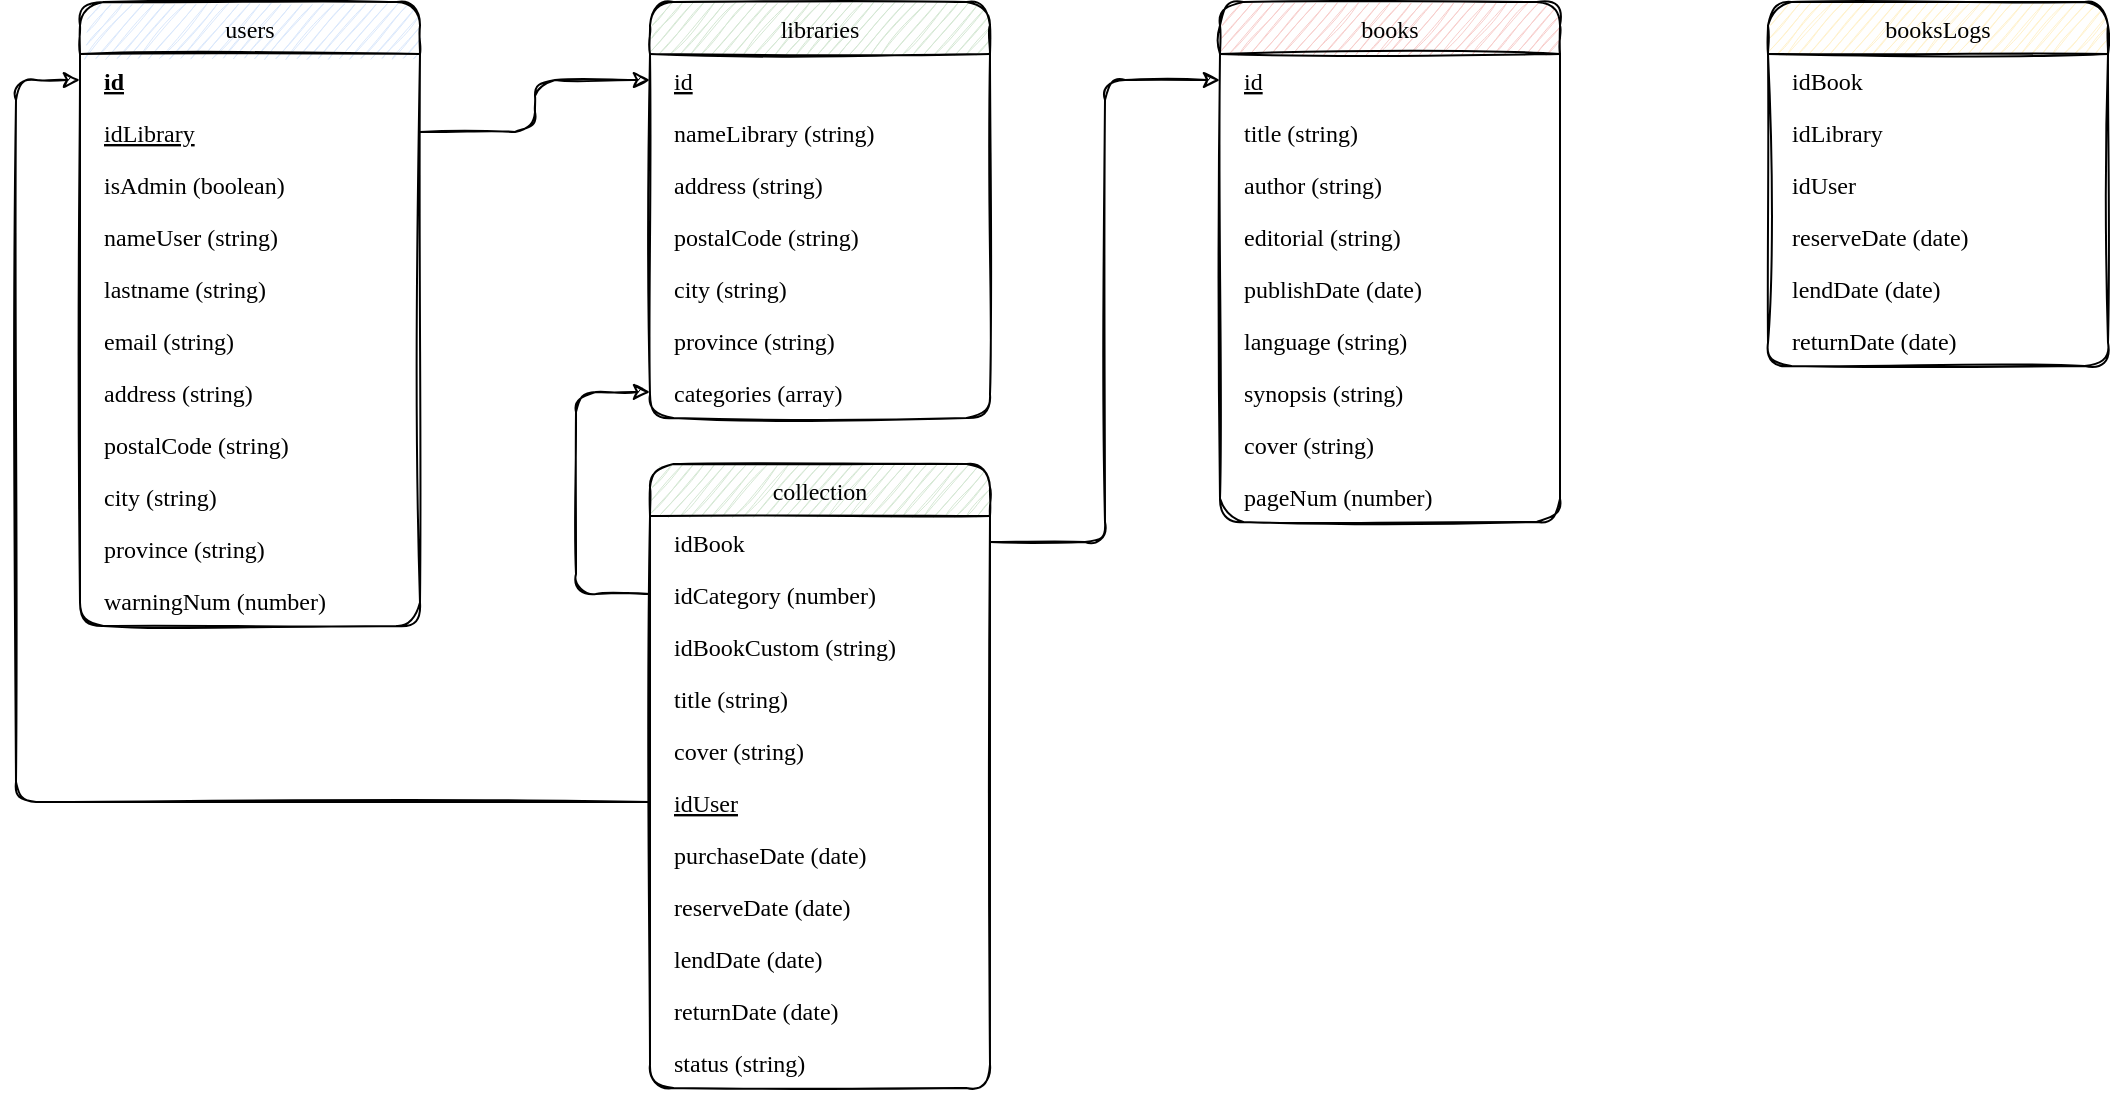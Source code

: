 <mxfile version="13.10.9" type="github">
  <diagram id="acLD0W_w8oIIyhGPg7Ok" name="Página-1">
    <mxGraphModel dx="791" dy="595" grid="0" gridSize="10" guides="1" tooltips="1" connect="1" arrows="1" fold="1" page="1" pageScale="1" pageWidth="1169" pageHeight="827" math="0" shadow="0">
      <root>
        <mxCell id="0" />
        <mxCell id="1" parent="0" />
        <mxCell id="sIiYjzBL_RoDaTGsPlHt-1" value="users" style="swimlane;fontStyle=0;childLayout=stackLayout;horizontal=1;startSize=26;horizontalStack=0;resizeParent=1;resizeParentMax=0;resizeLast=0;collapsible=1;marginBottom=0;swimlaneFillColor=none;fillColor=#dae8fc;rounded=1;glass=0;swimlaneLine=1;shadow=0;sketch=1;fontFamily=Montserrat;fontSource=https%3A%2F%2Ffonts.googleapis.com%2Fcss%3Ffamily%3DMontserrat;" vertex="1" parent="1">
          <mxGeometry x="70" y="60" width="170" height="312" as="geometry" />
        </mxCell>
        <mxCell id="sIiYjzBL_RoDaTGsPlHt-2" value="id" style="text;strokeColor=none;fillColor=none;align=left;verticalAlign=top;spacingLeft=10;spacingRight=10;overflow=hidden;rotatable=0;points=[[0,0.5],[1,0.5]];portConstraint=eastwest;fontFamily=Montserrat;fontSource=https%3A%2F%2Ffonts.googleapis.com%2Fcss%3Ffamily%3DMontserrat;spacingBottom=0;spacingTop=0;fontStyle=5" vertex="1" parent="sIiYjzBL_RoDaTGsPlHt-1">
          <mxGeometry y="26" width="170" height="26" as="geometry" />
        </mxCell>
        <mxCell id="sIiYjzBL_RoDaTGsPlHt-3" value="idLibrary" style="text;strokeColor=none;fillColor=none;align=left;verticalAlign=top;spacingLeft=10;spacingRight=10;overflow=hidden;rotatable=0;points=[[0,0.5],[1,0.5]];portConstraint=eastwest;fontFamily=Montserrat;fontSource=https%3A%2F%2Ffonts.googleapis.com%2Fcss%3Ffamily%3DMontserrat;spacingBottom=0;spacingTop=0;fontStyle=4" vertex="1" parent="sIiYjzBL_RoDaTGsPlHt-1">
          <mxGeometry y="52" width="170" height="26" as="geometry" />
        </mxCell>
        <mxCell id="sIiYjzBL_RoDaTGsPlHt-4" value="isAdmin (boolean)" style="text;strokeColor=none;fillColor=none;align=left;verticalAlign=top;spacingLeft=10;spacingRight=10;overflow=hidden;rotatable=0;points=[[0,0.5],[1,0.5]];portConstraint=eastwest;fontFamily=Montserrat;fontSource=https%3A%2F%2Ffonts.googleapis.com%2Fcss%3Ffamily%3DMontserrat;spacingBottom=0;spacingTop=0;" vertex="1" parent="sIiYjzBL_RoDaTGsPlHt-1">
          <mxGeometry y="78" width="170" height="26" as="geometry" />
        </mxCell>
        <mxCell id="sIiYjzBL_RoDaTGsPlHt-5" value="nameUser (string)" style="text;strokeColor=none;fillColor=none;align=left;verticalAlign=top;spacingLeft=10;spacingRight=10;overflow=hidden;rotatable=0;points=[[0,0.5],[1,0.5]];portConstraint=eastwest;fontFamily=Montserrat;fontSource=https%3A%2F%2Ffonts.googleapis.com%2Fcss%3Ffamily%3DMontserrat;spacingBottom=0;spacingTop=0;" vertex="1" parent="sIiYjzBL_RoDaTGsPlHt-1">
          <mxGeometry y="104" width="170" height="26" as="geometry" />
        </mxCell>
        <mxCell id="sIiYjzBL_RoDaTGsPlHt-6" value="lastname (string)" style="text;strokeColor=none;fillColor=none;align=left;verticalAlign=top;spacingLeft=10;spacingRight=10;overflow=hidden;rotatable=0;points=[[0,0.5],[1,0.5]];portConstraint=eastwest;fontFamily=Montserrat;fontSource=https%3A%2F%2Ffonts.googleapis.com%2Fcss%3Ffamily%3DMontserrat;spacingBottom=0;spacingTop=0;" vertex="1" parent="sIiYjzBL_RoDaTGsPlHt-1">
          <mxGeometry y="130" width="170" height="26" as="geometry" />
        </mxCell>
        <mxCell id="sIiYjzBL_RoDaTGsPlHt-7" value="email (string)" style="text;strokeColor=none;fillColor=none;align=left;verticalAlign=top;spacingLeft=10;spacingRight=10;overflow=hidden;rotatable=0;points=[[0,0.5],[1,0.5]];portConstraint=eastwest;fontFamily=Montserrat;fontSource=https%3A%2F%2Ffonts.googleapis.com%2Fcss%3Ffamily%3DMontserrat;spacingBottom=0;spacingTop=0;" vertex="1" parent="sIiYjzBL_RoDaTGsPlHt-1">
          <mxGeometry y="156" width="170" height="26" as="geometry" />
        </mxCell>
        <mxCell id="sIiYjzBL_RoDaTGsPlHt-8" value="address (string)" style="text;strokeColor=none;fillColor=none;align=left;verticalAlign=top;spacingLeft=10;spacingRight=10;overflow=hidden;rotatable=0;points=[[0,0.5],[1,0.5]];portConstraint=eastwest;fontFamily=Montserrat;fontSource=https%3A%2F%2Ffonts.googleapis.com%2Fcss%3Ffamily%3DMontserrat;spacingBottom=0;spacingTop=0;" vertex="1" parent="sIiYjzBL_RoDaTGsPlHt-1">
          <mxGeometry y="182" width="170" height="26" as="geometry" />
        </mxCell>
        <mxCell id="sIiYjzBL_RoDaTGsPlHt-9" value="postalCode (string)" style="text;strokeColor=none;fillColor=none;align=left;verticalAlign=top;spacingLeft=10;spacingRight=10;overflow=hidden;rotatable=0;points=[[0,0.5],[1,0.5]];portConstraint=eastwest;fontFamily=Montserrat;fontSource=https%3A%2F%2Ffonts.googleapis.com%2Fcss%3Ffamily%3DMontserrat;spacingBottom=0;spacingTop=0;" vertex="1" parent="sIiYjzBL_RoDaTGsPlHt-1">
          <mxGeometry y="208" width="170" height="26" as="geometry" />
        </mxCell>
        <mxCell id="sIiYjzBL_RoDaTGsPlHt-10" value="city (string)" style="text;strokeColor=none;fillColor=none;align=left;verticalAlign=top;spacingLeft=10;spacingRight=10;overflow=hidden;rotatable=0;points=[[0,0.5],[1,0.5]];portConstraint=eastwest;fontFamily=Montserrat;fontSource=https%3A%2F%2Ffonts.googleapis.com%2Fcss%3Ffamily%3DMontserrat;spacingBottom=0;spacingTop=0;" vertex="1" parent="sIiYjzBL_RoDaTGsPlHt-1">
          <mxGeometry y="234" width="170" height="26" as="geometry" />
        </mxCell>
        <mxCell id="sIiYjzBL_RoDaTGsPlHt-11" value="province (string)" style="text;strokeColor=none;fillColor=none;align=left;verticalAlign=top;spacingLeft=10;spacingRight=10;overflow=hidden;rotatable=0;points=[[0,0.5],[1,0.5]];portConstraint=eastwest;fontFamily=Montserrat;fontSource=https%3A%2F%2Ffonts.googleapis.com%2Fcss%3Ffamily%3DMontserrat;spacingBottom=0;spacingTop=0;" vertex="1" parent="sIiYjzBL_RoDaTGsPlHt-1">
          <mxGeometry y="260" width="170" height="26" as="geometry" />
        </mxCell>
        <mxCell id="sIiYjzBL_RoDaTGsPlHt-12" value="warningNum (number)" style="text;strokeColor=none;fillColor=none;align=left;verticalAlign=top;spacingLeft=10;spacingRight=10;overflow=hidden;rotatable=0;points=[[0,0.5],[1,0.5]];portConstraint=eastwest;fontFamily=Montserrat;fontSource=https%3A%2F%2Ffonts.googleapis.com%2Fcss%3Ffamily%3DMontserrat;spacingBottom=0;spacingTop=0;" vertex="1" parent="sIiYjzBL_RoDaTGsPlHt-1">
          <mxGeometry y="286" width="170" height="26" as="geometry" />
        </mxCell>
        <mxCell id="sIiYjzBL_RoDaTGsPlHt-13" value="libraries" style="swimlane;fontStyle=0;childLayout=stackLayout;horizontal=1;startSize=26;horizontalStack=0;resizeParent=1;resizeParentMax=0;resizeLast=0;collapsible=1;marginBottom=0;swimlaneFillColor=none;fillColor=#d5e8d4;rounded=1;glass=0;swimlaneLine=1;shadow=0;sketch=1;fontFamily=Montserrat;fontSource=https%3A%2F%2Ffonts.googleapis.com%2Fcss%3Ffamily%3DMontserrat;spacing=2;spacingTop=0;" vertex="1" parent="1">
          <mxGeometry x="355" y="60" width="170" height="208" as="geometry" />
        </mxCell>
        <mxCell id="sIiYjzBL_RoDaTGsPlHt-14" value="id" style="text;strokeColor=none;fillColor=none;align=left;verticalAlign=top;spacingLeft=10;spacingRight=10;overflow=hidden;rotatable=0;points=[[0,0.5],[1,0.5]];portConstraint=eastwest;fontFamily=Montserrat;fontSource=https%3A%2F%2Ffonts.googleapis.com%2Fcss%3Ffamily%3DMontserrat;spacingBottom=0;spacingTop=0;fontStyle=4" vertex="1" parent="sIiYjzBL_RoDaTGsPlHt-13">
          <mxGeometry y="26" width="170" height="26" as="geometry" />
        </mxCell>
        <mxCell id="sIiYjzBL_RoDaTGsPlHt-15" value="nameLibrary (string)" style="text;strokeColor=none;fillColor=none;align=left;verticalAlign=top;spacingLeft=10;spacingRight=10;overflow=hidden;rotatable=0;points=[[0,0.5],[1,0.5]];portConstraint=eastwest;fontFamily=Montserrat;fontSource=https%3A%2F%2Ffonts.googleapis.com%2Fcss%3Ffamily%3DMontserrat;spacingBottom=0;spacingTop=0;" vertex="1" parent="sIiYjzBL_RoDaTGsPlHt-13">
          <mxGeometry y="52" width="170" height="26" as="geometry" />
        </mxCell>
        <mxCell id="sIiYjzBL_RoDaTGsPlHt-20" value="address (string)" style="text;strokeColor=none;fillColor=none;align=left;verticalAlign=top;spacingLeft=10;spacingRight=10;overflow=hidden;rotatable=0;points=[[0,0.5],[1,0.5]];portConstraint=eastwest;fontFamily=Montserrat;fontSource=https%3A%2F%2Ffonts.googleapis.com%2Fcss%3Ffamily%3DMontserrat;spacingBottom=0;spacingTop=0;" vertex="1" parent="sIiYjzBL_RoDaTGsPlHt-13">
          <mxGeometry y="78" width="170" height="26" as="geometry" />
        </mxCell>
        <mxCell id="sIiYjzBL_RoDaTGsPlHt-21" value="postalCode (string)" style="text;strokeColor=none;fillColor=none;align=left;verticalAlign=top;spacingLeft=10;spacingRight=10;overflow=hidden;rotatable=0;points=[[0,0.5],[1,0.5]];portConstraint=eastwest;fontFamily=Montserrat;fontSource=https%3A%2F%2Ffonts.googleapis.com%2Fcss%3Ffamily%3DMontserrat;spacingBottom=0;spacingTop=0;" vertex="1" parent="sIiYjzBL_RoDaTGsPlHt-13">
          <mxGeometry y="104" width="170" height="26" as="geometry" />
        </mxCell>
        <mxCell id="sIiYjzBL_RoDaTGsPlHt-22" value="city (string)" style="text;strokeColor=none;fillColor=none;align=left;verticalAlign=top;spacingLeft=10;spacingRight=10;overflow=hidden;rotatable=0;points=[[0,0.5],[1,0.5]];portConstraint=eastwest;fontFamily=Montserrat;fontSource=https%3A%2F%2Ffonts.googleapis.com%2Fcss%3Ffamily%3DMontserrat;spacingBottom=0;spacingTop=0;" vertex="1" parent="sIiYjzBL_RoDaTGsPlHt-13">
          <mxGeometry y="130" width="170" height="26" as="geometry" />
        </mxCell>
        <mxCell id="sIiYjzBL_RoDaTGsPlHt-23" value="province (string)" style="text;strokeColor=none;fillColor=none;align=left;verticalAlign=top;spacingLeft=10;spacingRight=10;overflow=hidden;rotatable=0;points=[[0,0.5],[1,0.5]];portConstraint=eastwest;fontFamily=Montserrat;fontSource=https%3A%2F%2Ffonts.googleapis.com%2Fcss%3Ffamily%3DMontserrat;spacingBottom=0;spacingTop=0;" vertex="1" parent="sIiYjzBL_RoDaTGsPlHt-13">
          <mxGeometry y="156" width="170" height="26" as="geometry" />
        </mxCell>
        <mxCell id="sIiYjzBL_RoDaTGsPlHt-24" value="categories (array)" style="text;strokeColor=none;fillColor=none;align=left;verticalAlign=top;spacingLeft=10;spacingRight=10;overflow=hidden;rotatable=0;points=[[0,0.5],[1,0.5]];portConstraint=eastwest;fontFamily=Montserrat;fontSource=https%3A%2F%2Ffonts.googleapis.com%2Fcss%3Ffamily%3DMontserrat;spacingBottom=0;spacingTop=0;" vertex="1" parent="sIiYjzBL_RoDaTGsPlHt-13">
          <mxGeometry y="182" width="170" height="26" as="geometry" />
        </mxCell>
        <mxCell id="sIiYjzBL_RoDaTGsPlHt-25" value="books" style="swimlane;fontStyle=0;childLayout=stackLayout;horizontal=1;startSize=26;horizontalStack=0;resizeParent=1;resizeParentMax=0;resizeLast=0;collapsible=1;marginBottom=0;swimlaneFillColor=none;fillColor=#f8cecc;rounded=1;glass=0;swimlaneLine=1;shadow=0;sketch=1;fontFamily=Montserrat;fontSource=https%3A%2F%2Ffonts.googleapis.com%2Fcss%3Ffamily%3DMontserrat;" vertex="1" parent="1">
          <mxGeometry x="640" y="60" width="170" height="260" as="geometry" />
        </mxCell>
        <mxCell id="sIiYjzBL_RoDaTGsPlHt-26" value="id" style="text;strokeColor=none;fillColor=none;align=left;verticalAlign=top;spacingLeft=10;spacingRight=10;overflow=hidden;rotatable=0;points=[[0,0.5],[1,0.5]];portConstraint=eastwest;fontFamily=Montserrat;fontSource=https%3A%2F%2Ffonts.googleapis.com%2Fcss%3Ffamily%3DMontserrat;spacingBottom=0;spacingTop=0;fontStyle=4" vertex="1" parent="sIiYjzBL_RoDaTGsPlHt-25">
          <mxGeometry y="26" width="170" height="26" as="geometry" />
        </mxCell>
        <mxCell id="sIiYjzBL_RoDaTGsPlHt-27" value="title (string)" style="text;strokeColor=none;fillColor=none;align=left;verticalAlign=top;spacingLeft=10;spacingRight=10;overflow=hidden;rotatable=0;points=[[0,0.5],[1,0.5]];portConstraint=eastwest;fontFamily=Montserrat;fontSource=https%3A%2F%2Ffonts.googleapis.com%2Fcss%3Ffamily%3DMontserrat;rounded=0;glass=0;shadow=0;sketch=0;spacing=2;spacingBottom=0;spacingTop=0;" vertex="1" parent="sIiYjzBL_RoDaTGsPlHt-25">
          <mxGeometry y="52" width="170" height="26" as="geometry" />
        </mxCell>
        <mxCell id="sIiYjzBL_RoDaTGsPlHt-28" value="author (string)" style="text;strokeColor=none;fillColor=none;align=left;verticalAlign=top;spacingLeft=10;spacingRight=10;overflow=hidden;rotatable=0;points=[[0,0.5],[1,0.5]];portConstraint=eastwest;fontFamily=Montserrat;fontSource=https%3A%2F%2Ffonts.googleapis.com%2Fcss%3Ffamily%3DMontserrat;spacingBottom=0;spacingTop=0;" vertex="1" parent="sIiYjzBL_RoDaTGsPlHt-25">
          <mxGeometry y="78" width="170" height="26" as="geometry" />
        </mxCell>
        <mxCell id="sIiYjzBL_RoDaTGsPlHt-29" value="editorial (string)" style="text;strokeColor=none;fillColor=none;align=left;verticalAlign=top;spacingLeft=10;spacingRight=10;overflow=hidden;rotatable=0;points=[[0,0.5],[1,0.5]];portConstraint=eastwest;fontFamily=Montserrat;fontSource=https%3A%2F%2Ffonts.googleapis.com%2Fcss%3Ffamily%3DMontserrat;" vertex="1" parent="sIiYjzBL_RoDaTGsPlHt-25">
          <mxGeometry y="104" width="170" height="26" as="geometry" />
        </mxCell>
        <mxCell id="sIiYjzBL_RoDaTGsPlHt-30" value="publishDate (date)" style="text;strokeColor=none;fillColor=none;align=left;verticalAlign=top;spacingLeft=10;spacingRight=10;overflow=hidden;rotatable=0;points=[[0,0.5],[1,0.5]];portConstraint=eastwest;fontFamily=Montserrat;fontSource=https%3A%2F%2Ffonts.googleapis.com%2Fcss%3Ffamily%3DMontserrat;spacingBottom=0;spacingTop=0;" vertex="1" parent="sIiYjzBL_RoDaTGsPlHt-25">
          <mxGeometry y="130" width="170" height="26" as="geometry" />
        </mxCell>
        <mxCell id="sIiYjzBL_RoDaTGsPlHt-31" value="language (string)" style="text;strokeColor=none;fillColor=none;align=left;verticalAlign=top;spacingLeft=10;spacingRight=10;overflow=hidden;rotatable=0;points=[[0,0.5],[1,0.5]];portConstraint=eastwest;fontFamily=Montserrat;fontSource=https%3A%2F%2Ffonts.googleapis.com%2Fcss%3Ffamily%3DMontserrat;spacingBottom=0;spacingTop=0;" vertex="1" parent="sIiYjzBL_RoDaTGsPlHt-25">
          <mxGeometry y="156" width="170" height="26" as="geometry" />
        </mxCell>
        <mxCell id="sIiYjzBL_RoDaTGsPlHt-32" value="synopsis (string)" style="text;strokeColor=none;fillColor=none;align=left;verticalAlign=top;spacingLeft=10;spacingRight=10;overflow=hidden;rotatable=0;points=[[0,0.5],[1,0.5]];portConstraint=eastwest;fontFamily=Montserrat;fontSource=https%3A%2F%2Ffonts.googleapis.com%2Fcss%3Ffamily%3DMontserrat;spacingBottom=0;spacingTop=0;" vertex="1" parent="sIiYjzBL_RoDaTGsPlHt-25">
          <mxGeometry y="182" width="170" height="26" as="geometry" />
        </mxCell>
        <mxCell id="sIiYjzBL_RoDaTGsPlHt-33" value="cover (string)" style="text;strokeColor=none;fillColor=none;align=left;verticalAlign=top;spacingLeft=10;spacingRight=10;overflow=hidden;rotatable=0;points=[[0,0.5],[1,0.5]];portConstraint=eastwest;fontFamily=Montserrat;fontSource=https%3A%2F%2Ffonts.googleapis.com%2Fcss%3Ffamily%3DMontserrat;spacingBottom=0;spacingTop=0;" vertex="1" parent="sIiYjzBL_RoDaTGsPlHt-25">
          <mxGeometry y="208" width="170" height="26" as="geometry" />
        </mxCell>
        <mxCell id="sIiYjzBL_RoDaTGsPlHt-34" value="pageNum (number)" style="text;strokeColor=none;fillColor=none;align=left;verticalAlign=top;spacingLeft=10;spacingRight=10;overflow=hidden;rotatable=0;points=[[0,0.5],[1,0.5]];portConstraint=eastwest;fontFamily=Montserrat;fontSource=https%3A%2F%2Ffonts.googleapis.com%2Fcss%3Ffamily%3DMontserrat;spacingBottom=0;spacingTop=0;" vertex="1" parent="sIiYjzBL_RoDaTGsPlHt-25">
          <mxGeometry y="234" width="170" height="26" as="geometry" />
        </mxCell>
        <mxCell id="sIiYjzBL_RoDaTGsPlHt-35" value="collection" style="swimlane;fontStyle=0;childLayout=stackLayout;horizontal=1;startSize=26;horizontalStack=0;resizeParent=1;resizeParentMax=0;resizeLast=0;collapsible=1;marginBottom=0;swimlaneFillColor=none;fillColor=#d5e8d4;rounded=1;glass=0;swimlaneLine=1;shadow=0;sketch=1;fontFamily=Montserrat;fontSource=https%3A%2F%2Ffonts.googleapis.com%2Fcss%3Ffamily%3DMontserrat;spacing=2;spacingTop=0;" vertex="1" parent="1">
          <mxGeometry x="355" y="291" width="170" height="312" as="geometry" />
        </mxCell>
        <mxCell id="sIiYjzBL_RoDaTGsPlHt-36" value="idBook&#xa;" style="text;strokeColor=none;fillColor=none;align=left;verticalAlign=top;spacingLeft=10;spacingRight=10;overflow=hidden;rotatable=0;points=[[0,0.5],[1,0.5]];portConstraint=eastwest;fontFamily=Montserrat;fontSource=https%3A%2F%2Ffonts.googleapis.com%2Fcss%3Ffamily%3DMontserrat;spacingBottom=0;spacingTop=0;" vertex="1" parent="sIiYjzBL_RoDaTGsPlHt-35">
          <mxGeometry y="26" width="170" height="26" as="geometry" />
        </mxCell>
        <mxCell id="sIiYjzBL_RoDaTGsPlHt-37" value="idCategory (number)" style="text;strokeColor=none;fillColor=none;align=left;verticalAlign=top;spacingLeft=10;spacingRight=10;overflow=hidden;rotatable=0;points=[[0,0.5],[1,0.5]];portConstraint=eastwest;fontFamily=Montserrat;fontSource=https%3A%2F%2Ffonts.googleapis.com%2Fcss%3Ffamily%3DMontserrat;spacingBottom=0;spacingTop=0;" vertex="1" parent="sIiYjzBL_RoDaTGsPlHt-35">
          <mxGeometry y="52" width="170" height="26" as="geometry" />
        </mxCell>
        <mxCell id="sIiYjzBL_RoDaTGsPlHt-38" value="idBookCustom (string)" style="text;strokeColor=none;fillColor=none;align=left;verticalAlign=top;spacingLeft=10;spacingRight=10;overflow=hidden;rotatable=0;points=[[0,0.5],[1,0.5]];portConstraint=eastwest;fontFamily=Montserrat;fontSource=https%3A%2F%2Ffonts.googleapis.com%2Fcss%3Ffamily%3DMontserrat;spacingBottom=0;spacingTop=0;" vertex="1" parent="sIiYjzBL_RoDaTGsPlHt-35">
          <mxGeometry y="78" width="170" height="26" as="geometry" />
        </mxCell>
        <mxCell id="sIiYjzBL_RoDaTGsPlHt-39" value="title (string)" style="text;strokeColor=none;fillColor=none;align=left;verticalAlign=top;spacingLeft=10;spacingRight=10;overflow=hidden;rotatable=0;points=[[0,0.5],[1,0.5]];portConstraint=eastwest;fontFamily=Montserrat;fontSource=https%3A%2F%2Ffonts.googleapis.com%2Fcss%3Ffamily%3DMontserrat;spacingBottom=0;spacingTop=0;" vertex="1" parent="sIiYjzBL_RoDaTGsPlHt-35">
          <mxGeometry y="104" width="170" height="26" as="geometry" />
        </mxCell>
        <mxCell id="sIiYjzBL_RoDaTGsPlHt-40" value="cover (string)" style="text;strokeColor=none;fillColor=none;align=left;verticalAlign=top;spacingLeft=10;spacingRight=10;overflow=hidden;rotatable=0;points=[[0,0.5],[1,0.5]];portConstraint=eastwest;fontFamily=Montserrat;fontSource=https%3A%2F%2Ffonts.googleapis.com%2Fcss%3Ffamily%3DMontserrat;spacingBottom=0;spacingTop=0;" vertex="1" parent="sIiYjzBL_RoDaTGsPlHt-35">
          <mxGeometry y="130" width="170" height="26" as="geometry" />
        </mxCell>
        <mxCell id="sIiYjzBL_RoDaTGsPlHt-46" value="idUser" style="text;strokeColor=none;fillColor=none;align=left;verticalAlign=top;spacingLeft=10;spacingRight=10;overflow=hidden;rotatable=0;points=[[0,0.5],[1,0.5]];portConstraint=eastwest;fontFamily=Montserrat;fontSource=https%3A%2F%2Ffonts.googleapis.com%2Fcss%3Ffamily%3DMontserrat;spacingBottom=0;spacingTop=0;fontStyle=4" vertex="1" parent="sIiYjzBL_RoDaTGsPlHt-35">
          <mxGeometry y="156" width="170" height="26" as="geometry" />
        </mxCell>
        <mxCell id="sIiYjzBL_RoDaTGsPlHt-41" value="purchaseDate (date)" style="text;strokeColor=none;fillColor=none;align=left;verticalAlign=top;spacingLeft=10;spacingRight=10;overflow=hidden;rotatable=0;points=[[0,0.5],[1,0.5]];portConstraint=eastwest;fontFamily=Montserrat;fontSource=https%3A%2F%2Ffonts.googleapis.com%2Fcss%3Ffamily%3DMontserrat;spacingBottom=0;spacingTop=0;" vertex="1" parent="sIiYjzBL_RoDaTGsPlHt-35">
          <mxGeometry y="182" width="170" height="26" as="geometry" />
        </mxCell>
        <mxCell id="sIiYjzBL_RoDaTGsPlHt-42" value="reserveDate (date)" style="text;strokeColor=none;fillColor=none;align=left;verticalAlign=top;spacingLeft=10;spacingRight=10;overflow=hidden;rotatable=0;points=[[0,0.5],[1,0.5]];portConstraint=eastwest;fontFamily=Montserrat;fontSource=https%3A%2F%2Ffonts.googleapis.com%2Fcss%3Ffamily%3DMontserrat;spacingBottom=0;spacingTop=0;" vertex="1" parent="sIiYjzBL_RoDaTGsPlHt-35">
          <mxGeometry y="208" width="170" height="26" as="geometry" />
        </mxCell>
        <mxCell id="sIiYjzBL_RoDaTGsPlHt-43" value="lendDate (date)" style="text;strokeColor=none;fillColor=none;align=left;verticalAlign=top;spacingLeft=10;spacingRight=10;overflow=hidden;rotatable=0;points=[[0,0.5],[1,0.5]];portConstraint=eastwest;fontFamily=Montserrat;fontSource=https%3A%2F%2Ffonts.googleapis.com%2Fcss%3Ffamily%3DMontserrat;spacingBottom=0;spacingTop=0;" vertex="1" parent="sIiYjzBL_RoDaTGsPlHt-35">
          <mxGeometry y="234" width="170" height="26" as="geometry" />
        </mxCell>
        <mxCell id="sIiYjzBL_RoDaTGsPlHt-44" value="returnDate (date)" style="text;strokeColor=none;fillColor=none;align=left;verticalAlign=top;spacingLeft=10;spacingRight=10;overflow=hidden;rotatable=0;points=[[0,0.5],[1,0.5]];portConstraint=eastwest;fontFamily=Montserrat;fontSource=https%3A%2F%2Ffonts.googleapis.com%2Fcss%3Ffamily%3DMontserrat;spacingBottom=0;spacingTop=0;" vertex="1" parent="sIiYjzBL_RoDaTGsPlHt-35">
          <mxGeometry y="260" width="170" height="26" as="geometry" />
        </mxCell>
        <mxCell id="sIiYjzBL_RoDaTGsPlHt-45" value="status (string)" style="text;strokeColor=none;fillColor=none;align=left;verticalAlign=top;spacingLeft=10;spacingRight=10;overflow=hidden;rotatable=0;points=[[0,0.5],[1,0.5]];portConstraint=eastwest;fontFamily=Montserrat;fontSource=https%3A%2F%2Ffonts.googleapis.com%2Fcss%3Ffamily%3DMontserrat;spacingBottom=0;spacingTop=0;" vertex="1" parent="sIiYjzBL_RoDaTGsPlHt-35">
          <mxGeometry y="286" width="170" height="26" as="geometry" />
        </mxCell>
        <mxCell id="sIiYjzBL_RoDaTGsPlHt-47" value="booksLogs" style="swimlane;fontStyle=0;childLayout=stackLayout;horizontal=1;startSize=26;horizontalStack=0;resizeParent=1;resizeParentMax=0;resizeLast=0;collapsible=1;marginBottom=0;swimlaneFillColor=none;fillColor=#fff2cc;rounded=1;glass=0;swimlaneLine=1;shadow=0;sketch=1;fontFamily=Montserrat;fontSource=https%3A%2F%2Ffonts.googleapis.com%2Fcss%3Ffamily%3DMontserrat;" vertex="1" parent="1">
          <mxGeometry x="914" y="60" width="170" height="182" as="geometry" />
        </mxCell>
        <mxCell id="sIiYjzBL_RoDaTGsPlHt-48" value="idBook" style="text;strokeColor=none;fillColor=none;align=left;verticalAlign=top;spacingLeft=10;spacingRight=10;overflow=hidden;rotatable=0;points=[[0,0.5],[1,0.5]];portConstraint=eastwest;fontFamily=Montserrat;fontSource=https%3A%2F%2Ffonts.googleapis.com%2Fcss%3Ffamily%3DMontserrat;spacingBottom=0;spacingTop=0;" vertex="1" parent="sIiYjzBL_RoDaTGsPlHt-47">
          <mxGeometry y="26" width="170" height="26" as="geometry" />
        </mxCell>
        <mxCell id="sIiYjzBL_RoDaTGsPlHt-49" value="idLibrary" style="text;strokeColor=none;fillColor=none;align=left;verticalAlign=top;spacingLeft=10;spacingRight=10;overflow=hidden;rotatable=0;points=[[0,0.5],[1,0.5]];portConstraint=eastwest;fontFamily=Montserrat;fontSource=https%3A%2F%2Ffonts.googleapis.com%2Fcss%3Ffamily%3DMontserrat;rounded=0;glass=0;shadow=0;sketch=0;spacing=2;spacingBottom=0;spacingTop=0;" vertex="1" parent="sIiYjzBL_RoDaTGsPlHt-47">
          <mxGeometry y="52" width="170" height="26" as="geometry" />
        </mxCell>
        <mxCell id="sIiYjzBL_RoDaTGsPlHt-50" value="idUser" style="text;strokeColor=none;fillColor=none;align=left;verticalAlign=top;spacingLeft=10;spacingRight=10;overflow=hidden;rotatable=0;points=[[0,0.5],[1,0.5]];portConstraint=eastwest;fontFamily=Montserrat;fontSource=https%3A%2F%2Ffonts.googleapis.com%2Fcss%3Ffamily%3DMontserrat;spacingBottom=0;spacingTop=0;" vertex="1" parent="sIiYjzBL_RoDaTGsPlHt-47">
          <mxGeometry y="78" width="170" height="26" as="geometry" />
        </mxCell>
        <mxCell id="sIiYjzBL_RoDaTGsPlHt-51" value="reserveDate (date)" style="text;strokeColor=none;fillColor=none;align=left;verticalAlign=top;spacingLeft=10;spacingRight=10;overflow=hidden;rotatable=0;points=[[0,0.5],[1,0.5]];portConstraint=eastwest;fontFamily=Montserrat;fontSource=https%3A%2F%2Ffonts.googleapis.com%2Fcss%3Ffamily%3DMontserrat;" vertex="1" parent="sIiYjzBL_RoDaTGsPlHt-47">
          <mxGeometry y="104" width="170" height="26" as="geometry" />
        </mxCell>
        <mxCell id="sIiYjzBL_RoDaTGsPlHt-52" value="lendDate (date)" style="text;strokeColor=none;fillColor=none;align=left;verticalAlign=top;spacingLeft=10;spacingRight=10;overflow=hidden;rotatable=0;points=[[0,0.5],[1,0.5]];portConstraint=eastwest;fontFamily=Montserrat;fontSource=https%3A%2F%2Ffonts.googleapis.com%2Fcss%3Ffamily%3DMontserrat;spacingBottom=0;spacingTop=0;" vertex="1" parent="sIiYjzBL_RoDaTGsPlHt-47">
          <mxGeometry y="130" width="170" height="26" as="geometry" />
        </mxCell>
        <mxCell id="sIiYjzBL_RoDaTGsPlHt-53" value="returnDate (date)" style="text;strokeColor=none;fillColor=none;align=left;verticalAlign=top;spacingLeft=10;spacingRight=10;overflow=hidden;rotatable=0;points=[[0,0.5],[1,0.5]];portConstraint=eastwest;fontFamily=Montserrat;fontSource=https%3A%2F%2Ffonts.googleapis.com%2Fcss%3Ffamily%3DMontserrat;spacingBottom=0;spacingTop=0;" vertex="1" parent="sIiYjzBL_RoDaTGsPlHt-47">
          <mxGeometry y="156" width="170" height="26" as="geometry" />
        </mxCell>
        <mxCell id="sIiYjzBL_RoDaTGsPlHt-57" style="edgeStyle=orthogonalEdgeStyle;orthogonalLoop=1;jettySize=auto;html=1;entryX=0;entryY=0.5;entryDx=0;entryDy=0;fontFamily=Montserrat;fontSource=https%3A%2F%2Ffonts.googleapis.com%2Fcss%3Ffamily%3DMontserrat;sketch=1;rounded=1;" edge="1" parent="1" source="sIiYjzBL_RoDaTGsPlHt-3" target="sIiYjzBL_RoDaTGsPlHt-14">
          <mxGeometry relative="1" as="geometry" />
        </mxCell>
        <mxCell id="sIiYjzBL_RoDaTGsPlHt-58" style="edgeStyle=orthogonalEdgeStyle;rounded=1;sketch=1;orthogonalLoop=1;jettySize=auto;html=1;entryX=0;entryY=0.5;entryDx=0;entryDy=0;fontFamily=Montserrat;fontSource=https%3A%2F%2Ffonts.googleapis.com%2Fcss%3Ffamily%3DMontserrat;exitX=0;exitY=0.5;exitDx=0;exitDy=0;" edge="1" parent="1" source="sIiYjzBL_RoDaTGsPlHt-37" target="sIiYjzBL_RoDaTGsPlHt-24">
          <mxGeometry relative="1" as="geometry">
            <Array as="points">
              <mxPoint x="318" y="356" />
              <mxPoint x="318" y="255" />
            </Array>
          </mxGeometry>
        </mxCell>
        <mxCell id="sIiYjzBL_RoDaTGsPlHt-59" style="edgeStyle=orthogonalEdgeStyle;rounded=1;sketch=1;orthogonalLoop=1;jettySize=auto;html=1;exitX=0;exitY=0.5;exitDx=0;exitDy=0;entryX=0;entryY=0.5;entryDx=0;entryDy=0;fontFamily=Montserrat;fontSource=https%3A%2F%2Ffonts.googleapis.com%2Fcss%3Ffamily%3DMontserrat;" edge="1" parent="1" source="sIiYjzBL_RoDaTGsPlHt-46" target="sIiYjzBL_RoDaTGsPlHt-2">
          <mxGeometry relative="1" as="geometry">
            <Array as="points">
              <mxPoint x="38" y="460" />
              <mxPoint x="38" y="99" />
            </Array>
          </mxGeometry>
        </mxCell>
        <mxCell id="sIiYjzBL_RoDaTGsPlHt-60" style="edgeStyle=orthogonalEdgeStyle;rounded=1;sketch=1;orthogonalLoop=1;jettySize=auto;html=1;exitX=1;exitY=0.5;exitDx=0;exitDy=0;entryX=0;entryY=0.5;entryDx=0;entryDy=0;fontFamily=Montserrat;fontSource=https%3A%2F%2Ffonts.googleapis.com%2Fcss%3Ffamily%3DMontserrat;" edge="1" parent="1" source="sIiYjzBL_RoDaTGsPlHt-36" target="sIiYjzBL_RoDaTGsPlHt-26">
          <mxGeometry relative="1" as="geometry" />
        </mxCell>
      </root>
    </mxGraphModel>
  </diagram>
</mxfile>
